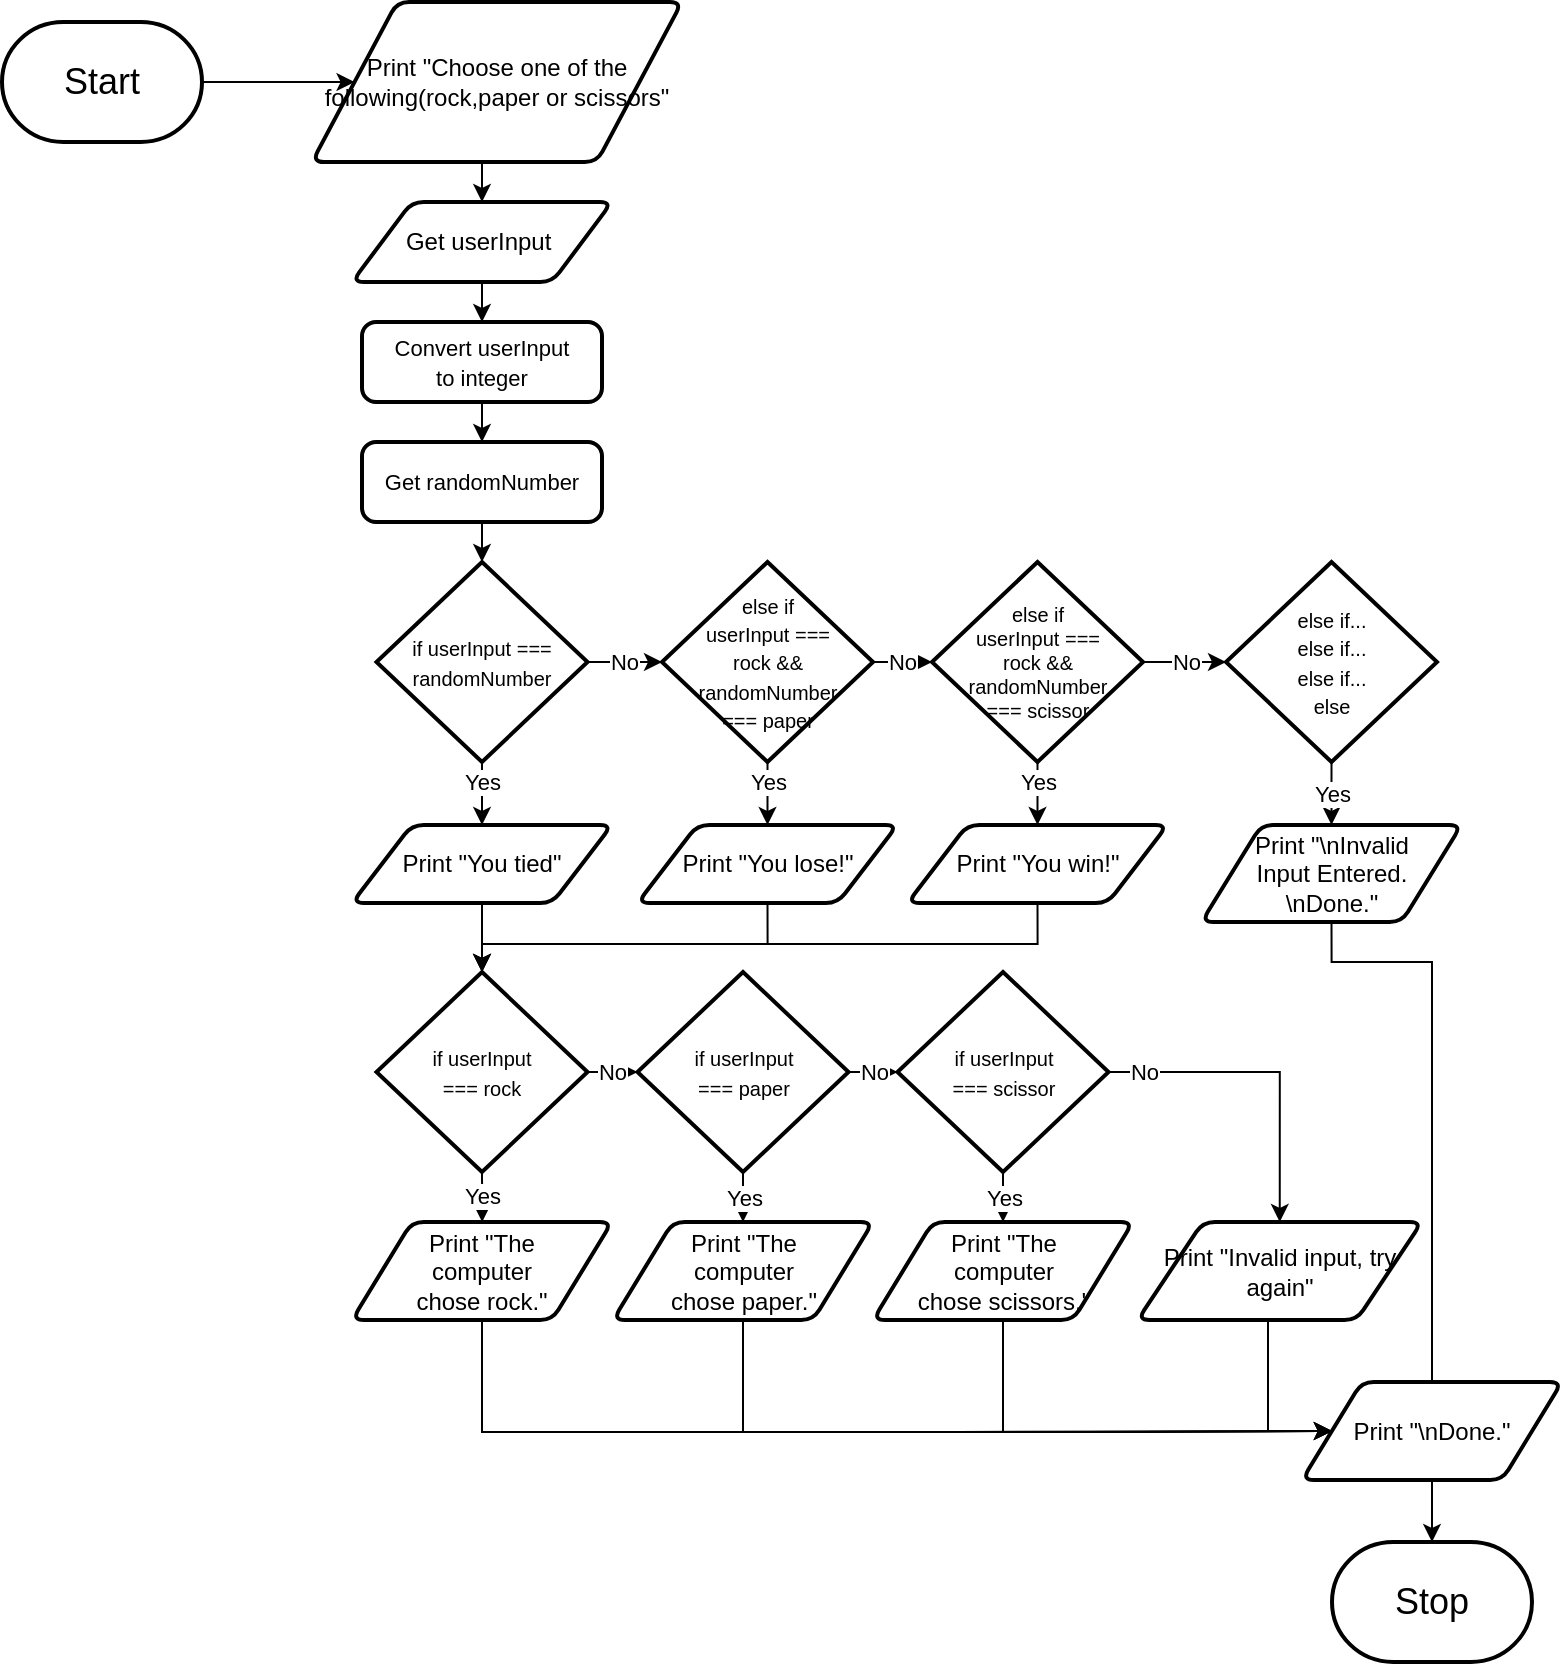 <mxfile>
    <diagram id="b1xt6cmgWp9BjfgMNRci" name="Page-1">
        <mxGraphModel dx="1078" dy="749" grid="1" gridSize="10" guides="1" tooltips="1" connect="1" arrows="1" fold="1" page="1" pageScale="1" pageWidth="827" pageHeight="1169" math="0" shadow="0">
            <root>
                <mxCell id="0"/>
                <mxCell id="1" parent="0"/>
                <mxCell id="3" style="edgeStyle=orthogonalEdgeStyle;rounded=0;orthogonalLoop=1;jettySize=auto;html=1;exitX=1;exitY=0.5;exitDx=0;exitDy=0;exitPerimeter=0;" parent="1" source="4" target="18" edge="1">
                    <mxGeometry relative="1" as="geometry">
                        <mxPoint x="160" y="210" as="targetPoint"/>
                    </mxGeometry>
                </mxCell>
                <mxCell id="4" value="&lt;font style=&quot;font-size: 18px&quot;&gt;Start&lt;/font&gt;" style="strokeWidth=2;html=1;shape=mxgraph.flowchart.terminator;whiteSpace=wrap;" parent="1" vertex="1">
                    <mxGeometry x="110" y="90" width="100" height="60" as="geometry"/>
                </mxCell>
                <mxCell id="5" style="edgeStyle=orthogonalEdgeStyle;rounded=0;orthogonalLoop=1;jettySize=auto;html=1;exitX=0.5;exitY=1;exitDx=0;exitDy=0;entryX=0.5;entryY=0;entryDx=0;entryDy=0;" parent="1" source="7" edge="1">
                    <mxGeometry relative="1" as="geometry">
                        <mxPoint x="350" y="300" as="targetPoint"/>
                    </mxGeometry>
                </mxCell>
                <mxCell id="6" style="edgeStyle=orthogonalEdgeStyle;rounded=0;orthogonalLoop=1;jettySize=auto;html=1;exitX=0.5;exitY=1;exitDx=0;exitDy=0;entryX=0.5;entryY=0;entryDx=0;entryDy=0;" parent="1" source="7" target="19" edge="1">
                    <mxGeometry relative="1" as="geometry"/>
                </mxCell>
                <mxCell id="7" value="Get userInput&amp;nbsp;" style="shape=parallelogram;html=1;strokeWidth=2;perimeter=parallelogramPerimeter;whiteSpace=wrap;rounded=1;arcSize=12;size=0.23;" parent="1" vertex="1">
                    <mxGeometry x="285" y="180" width="130" height="40" as="geometry"/>
                </mxCell>
                <mxCell id="8" style="edgeStyle=orthogonalEdgeStyle;rounded=0;orthogonalLoop=1;jettySize=auto;html=1;exitX=0.5;exitY=1;exitDx=0;exitDy=0;" parent="1" edge="1">
                    <mxGeometry relative="1" as="geometry">
                        <mxPoint x="665" y="350" as="sourcePoint"/>
                        <mxPoint x="665" y="350" as="targetPoint"/>
                    </mxGeometry>
                </mxCell>
                <mxCell id="9" value="Yes" style="edgeStyle=orthogonalEdgeStyle;rounded=0;orthogonalLoop=1;jettySize=auto;html=1;exitX=0.5;exitY=1;exitDx=0;exitDy=0;exitPerimeter=0;entryX=0.5;entryY=0;entryDx=0;entryDy=0;" parent="1" source="11" target="27" edge="1">
                    <mxGeometry x="-0.365" relative="1" as="geometry">
                        <mxPoint as="offset"/>
                    </mxGeometry>
                </mxCell>
                <mxCell id="10" value="No" style="edgeStyle=orthogonalEdgeStyle;rounded=0;orthogonalLoop=1;jettySize=auto;html=1;exitX=1;exitY=0.5;exitDx=0;exitDy=0;exitPerimeter=0;entryX=0;entryY=0.5;entryDx=0;entryDy=0;entryPerimeter=0;" parent="1" source="11" target="14" edge="1">
                    <mxGeometry x="-0.017" relative="1" as="geometry">
                        <mxPoint as="offset"/>
                    </mxGeometry>
                </mxCell>
                <mxCell id="11" value="&lt;span style=&quot;font-size: 10px&quot;&gt;else if &lt;br&gt;userInput === &lt;br&gt;rock &amp;amp;&amp;amp; randomNumber&lt;br&gt;=== paper&lt;br&gt;&lt;/span&gt;" style="strokeWidth=2;html=1;shape=mxgraph.flowchart.decision;whiteSpace=wrap;align=center;" parent="1" vertex="1">
                    <mxGeometry x="440" y="360" width="105.5" height="100" as="geometry"/>
                </mxCell>
                <mxCell id="12" value="&lt;font style=&quot;font-size: 18px&quot;&gt;Stop&lt;/font&gt;" style="strokeWidth=2;html=1;shape=mxgraph.flowchart.terminator;whiteSpace=wrap;" parent="1" vertex="1">
                    <mxGeometry x="775" y="850" width="100" height="60" as="geometry"/>
                </mxCell>
                <mxCell id="13" value="No" style="edgeStyle=orthogonalEdgeStyle;rounded=0;orthogonalLoop=1;jettySize=auto;html=1;exitX=1;exitY=0.5;exitDx=0;exitDy=0;exitPerimeter=0;entryX=0;entryY=0.5;entryDx=0;entryDy=0;entryPerimeter=0;" parent="1" source="14" target="16" edge="1">
                    <mxGeometry relative="1" as="geometry"/>
                </mxCell>
                <mxCell id="14" value="&lt;font style=&quot;font-size: 10px&quot;&gt;&lt;div&gt;else if&lt;/div&gt;&lt;div&gt;userInput ===&lt;/div&gt;&lt;div&gt;rock &amp;amp;&amp;amp; randomNumber&lt;/div&gt;&lt;div&gt;=== scissor&lt;/div&gt;&lt;/font&gt;" style="strokeWidth=2;html=1;shape=mxgraph.flowchart.decision;whiteSpace=wrap;" parent="1" vertex="1">
                    <mxGeometry x="575" y="360" width="105.5" height="100" as="geometry"/>
                </mxCell>
                <mxCell id="15" value="Yes" style="edgeStyle=orthogonalEdgeStyle;rounded=0;orthogonalLoop=1;jettySize=auto;html=1;exitX=0.5;exitY=1;exitDx=0;exitDy=0;exitPerimeter=0;entryX=0.5;entryY=0;entryDx=0;entryDy=0;" parent="1" source="16" target="32" edge="1">
                    <mxGeometry relative="1" as="geometry">
                        <mxPoint x="774.75" y="491.5" as="targetPoint"/>
                    </mxGeometry>
                </mxCell>
                <mxCell id="16" value="&lt;span style=&quot;font-size: 10px;&quot;&gt;else if...&lt;br&gt;else if... &lt;br&gt;else if...&lt;br&gt;else&lt;br&gt;&lt;/span&gt;" style="strokeWidth=2;html=1;shape=mxgraph.flowchart.decision;whiteSpace=wrap;" parent="1" vertex="1">
                    <mxGeometry x="722" y="360" width="105.5" height="100" as="geometry"/>
                </mxCell>
                <mxCell id="17" style="edgeStyle=orthogonalEdgeStyle;rounded=0;orthogonalLoop=1;jettySize=auto;html=1;exitX=0.5;exitY=1;exitDx=0;exitDy=0;entryX=0.5;entryY=0;entryDx=0;entryDy=0;" parent="1" source="18" target="7" edge="1">
                    <mxGeometry relative="1" as="geometry"/>
                </mxCell>
                <mxCell id="18" value="Print &quot;Choose one of the following(rock,paper or scissors&lt;span&gt;&quot;&lt;/span&gt;&lt;span style=&quot;font-size: 12px&quot;&gt;&lt;br&gt;&lt;/span&gt;" style="shape=parallelogram;html=1;strokeWidth=2;perimeter=parallelogramPerimeter;whiteSpace=wrap;rounded=1;arcSize=12;size=0.23;" parent="1" vertex="1">
                    <mxGeometry x="265" y="80" width="185" height="80" as="geometry"/>
                </mxCell>
                <mxCell id="19" value="&lt;span style=&quot;font-size: 11px&quot;&gt;Co&lt;/span&gt;&lt;font style=&quot;font-size: 11px&quot;&gt;nvert&amp;nbsp;&lt;span id=&quot;docs-internal-guid-adf32fb2-7fff-c617-634c-70962569ef87&quot;&gt;&lt;span style=&quot;background-color: transparent ; vertical-align: baseline&quot;&gt;userInput&lt;br&gt;to integer&lt;/span&gt;&lt;/span&gt;&lt;/font&gt;" style="rounded=1;whiteSpace=wrap;html=1;absoluteArcSize=1;arcSize=14;strokeWidth=2;" parent="1" vertex="1">
                    <mxGeometry x="290" y="240" width="120" height="40" as="geometry"/>
                </mxCell>
                <mxCell id="20" style="edgeStyle=orthogonalEdgeStyle;rounded=0;orthogonalLoop=1;jettySize=auto;html=1;exitX=0.5;exitY=1;exitDx=0;exitDy=0;entryX=0.5;entryY=0;entryDx=0;entryDy=0;entryPerimeter=0;" parent="1" target="23" edge="1">
                    <mxGeometry relative="1" as="geometry">
                        <mxPoint x="350" y="340" as="sourcePoint"/>
                    </mxGeometry>
                </mxCell>
                <mxCell id="21" value="Yes" style="edgeStyle=orthogonalEdgeStyle;rounded=0;orthogonalLoop=1;jettySize=auto;html=1;exitX=0.5;exitY=1;exitDx=0;exitDy=0;exitPerimeter=0;entryX=0.5;entryY=0;entryDx=0;entryDy=0;" parent="1" source="23" target="25" edge="1">
                    <mxGeometry x="-0.365" relative="1" as="geometry">
                        <mxPoint x="349.556" y="490" as="targetPoint"/>
                        <mxPoint as="offset"/>
                    </mxGeometry>
                </mxCell>
                <mxCell id="22" value="No" style="edgeStyle=orthogonalEdgeStyle;rounded=0;orthogonalLoop=1;jettySize=auto;html=1;exitX=1;exitY=0.5;exitDx=0;exitDy=0;exitPerimeter=0;entryX=0;entryY=0.5;entryDx=0;entryDy=0;entryPerimeter=0;" parent="1" source="23" target="11" edge="1">
                    <mxGeometry relative="1" as="geometry">
                        <mxPoint x="460" y="410" as="targetPoint"/>
                    </mxGeometry>
                </mxCell>
                <mxCell id="23" value="&lt;span style=&quot;font-size: 10px&quot;&gt;if userInput === randomNumber&lt;/span&gt;" style="strokeWidth=2;html=1;shape=mxgraph.flowchart.decision;whiteSpace=wrap;" parent="1" vertex="1">
                    <mxGeometry x="297.25" y="360" width="105.5" height="100" as="geometry"/>
                </mxCell>
                <mxCell id="24" style="edgeStyle=orthogonalEdgeStyle;rounded=0;orthogonalLoop=1;jettySize=auto;html=1;exitX=0.5;exitY=1;exitDx=0;exitDy=0;entryX=0.5;entryY=0;entryDx=0;entryDy=0;entryPerimeter=0;" parent="1" source="25" target="35" edge="1">
                    <mxGeometry relative="1" as="geometry">
                        <mxPoint x="350.333" y="600" as="targetPoint"/>
                    </mxGeometry>
                </mxCell>
                <mxCell id="25" value="Print &quot;You tied&quot;" style="shape=parallelogram;html=1;strokeWidth=2;perimeter=parallelogramPerimeter;whiteSpace=wrap;rounded=1;arcSize=12;size=0.23;" parent="1" vertex="1">
                    <mxGeometry x="285" y="491.5" width="130" height="39" as="geometry"/>
                </mxCell>
                <mxCell id="26" style="edgeStyle=orthogonalEdgeStyle;rounded=0;orthogonalLoop=1;jettySize=auto;html=1;exitX=0.5;exitY=1;exitDx=0;exitDy=0;" parent="1" source="27" target="35" edge="1">
                    <mxGeometry relative="1" as="geometry">
                        <Array as="points">
                            <mxPoint x="493" y="551"/>
                            <mxPoint x="350" y="551"/>
                        </Array>
                    </mxGeometry>
                </mxCell>
                <mxCell id="27" value="Print &quot;You lose!&quot;" style="shape=parallelogram;html=1;strokeWidth=2;perimeter=parallelogramPerimeter;whiteSpace=wrap;rounded=1;arcSize=12;size=0.23;" parent="1" vertex="1">
                    <mxGeometry x="427.75" y="491.5" width="130" height="39" as="geometry"/>
                </mxCell>
                <mxCell id="28" value="Yes" style="edgeStyle=orthogonalEdgeStyle;rounded=0;orthogonalLoop=1;jettySize=auto;html=1;exitX=0.5;exitY=1;exitDx=0;exitDy=0;exitPerimeter=0;entryX=0.5;entryY=0;entryDx=0;entryDy=0;" parent="1" source="14" target="30" edge="1">
                    <mxGeometry x="-0.365" relative="1" as="geometry">
                        <mxPoint x="502.75" y="470.0" as="sourcePoint"/>
                        <mxPoint x="502.75" y="501.5" as="targetPoint"/>
                        <mxPoint as="offset"/>
                    </mxGeometry>
                </mxCell>
                <mxCell id="29" style="edgeStyle=orthogonalEdgeStyle;rounded=0;orthogonalLoop=1;jettySize=auto;html=1;exitX=0.5;exitY=1;exitDx=0;exitDy=0;entryX=0.5;entryY=0;entryDx=0;entryDy=0;entryPerimeter=0;" parent="1" source="30" target="35" edge="1">
                    <mxGeometry relative="1" as="geometry">
                        <Array as="points">
                            <mxPoint x="628" y="551"/>
                            <mxPoint x="350" y="551"/>
                        </Array>
                    </mxGeometry>
                </mxCell>
                <mxCell id="30" value="Print &quot;You win!&quot;" style="shape=parallelogram;html=1;strokeWidth=2;perimeter=parallelogramPerimeter;whiteSpace=wrap;rounded=1;arcSize=12;size=0.23;" parent="1" vertex="1">
                    <mxGeometry x="562.75" y="491.5" width="130" height="39" as="geometry"/>
                </mxCell>
                <mxCell id="31" style="edgeStyle=orthogonalEdgeStyle;rounded=0;orthogonalLoop=1;jettySize=auto;html=1;exitX=0.5;exitY=1;exitDx=0;exitDy=0;" parent="1" source="32" target="12" edge="1">
                    <mxGeometry relative="1" as="geometry">
                        <Array as="points">
                            <mxPoint x="775" y="560"/>
                            <mxPoint x="825" y="560"/>
                        </Array>
                    </mxGeometry>
                </mxCell>
                <mxCell id="32" value="Print &quot;\nInvalid &lt;br&gt;Input Entered.&lt;br&gt;\nDone.&quot;" style="shape=parallelogram;html=1;strokeWidth=2;perimeter=parallelogramPerimeter;whiteSpace=wrap;rounded=1;arcSize=12;size=0.23;" parent="1" vertex="1">
                    <mxGeometry x="709.75" y="491.5" width="130" height="48.5" as="geometry"/>
                </mxCell>
                <mxCell id="33" value="Yes" style="edgeStyle=orthogonalEdgeStyle;rounded=0;orthogonalLoop=1;jettySize=auto;html=1;exitX=0.5;exitY=1;exitDx=0;exitDy=0;exitPerimeter=0;" parent="1" source="35" edge="1">
                    <mxGeometry relative="1" as="geometry">
                        <mxPoint x="350.091" y="690" as="targetPoint"/>
                    </mxGeometry>
                </mxCell>
                <mxCell id="34" value="No" style="edgeStyle=orthogonalEdgeStyle;rounded=0;orthogonalLoop=1;jettySize=auto;html=1;exitX=1;exitY=0.5;exitDx=0;exitDy=0;exitPerimeter=0;" parent="1" source="35" target="38" edge="1">
                    <mxGeometry relative="1" as="geometry"/>
                </mxCell>
                <mxCell id="35" value="&lt;span style=&quot;font-size: 10px;&quot;&gt;if userInput &lt;br&gt;=== rock&lt;/span&gt;" style="strokeWidth=2;html=1;shape=mxgraph.flowchart.decision;whiteSpace=wrap;" parent="1" vertex="1">
                    <mxGeometry x="297.25" y="565" width="105.5" height="100" as="geometry"/>
                </mxCell>
                <mxCell id="36" value="Yes" style="edgeStyle=orthogonalEdgeStyle;rounded=0;orthogonalLoop=1;jettySize=auto;html=1;exitX=0.5;exitY=1;exitDx=0;exitDy=0;exitPerimeter=0;entryX=0.5;entryY=0;entryDx=0;entryDy=0;" parent="1" source="38" target="45" edge="1">
                    <mxGeometry relative="1" as="geometry"/>
                </mxCell>
                <mxCell id="37" value="No" style="edgeStyle=orthogonalEdgeStyle;rounded=0;orthogonalLoop=1;jettySize=auto;html=1;exitX=1;exitY=0.5;exitDx=0;exitDy=0;exitPerimeter=0;entryX=0;entryY=0.5;entryDx=0;entryDy=0;entryPerimeter=0;" parent="1" source="38" target="41" edge="1">
                    <mxGeometry relative="1" as="geometry"/>
                </mxCell>
                <mxCell id="38" value="&lt;span style=&quot;font-size: 10px;&quot;&gt;if userInput &lt;br&gt;=== paper&lt;/span&gt;" style="strokeWidth=2;html=1;shape=mxgraph.flowchart.decision;whiteSpace=wrap;" parent="1" vertex="1">
                    <mxGeometry x="427.75" y="565" width="105.5" height="100" as="geometry"/>
                </mxCell>
                <mxCell id="39" value="Yes" style="edgeStyle=orthogonalEdgeStyle;rounded=0;orthogonalLoop=1;jettySize=auto;html=1;exitX=0.5;exitY=1;exitDx=0;exitDy=0;exitPerimeter=0;entryX=0.5;entryY=0;entryDx=0;entryDy=0;" parent="1" source="41" target="47" edge="1">
                    <mxGeometry relative="1" as="geometry"/>
                </mxCell>
                <mxCell id="40" value="No" style="edgeStyle=orthogonalEdgeStyle;rounded=0;orthogonalLoop=1;jettySize=auto;html=1;exitX=1;exitY=0.5;exitDx=0;exitDy=0;exitPerimeter=0;entryX=0.5;entryY=0;entryDx=0;entryDy=0;" parent="1" source="41" target="49" edge="1">
                    <mxGeometry x="-0.783" relative="1" as="geometry">
                        <mxPoint x="690" y="615.0" as="targetPoint"/>
                        <mxPoint as="offset"/>
                    </mxGeometry>
                </mxCell>
                <mxCell id="41" value="&lt;span style=&quot;font-size: 10px;&quot;&gt;if userInput &lt;br&gt;=== scissor&lt;/span&gt;" style="strokeWidth=2;html=1;shape=mxgraph.flowchart.decision;whiteSpace=wrap;" parent="1" vertex="1">
                    <mxGeometry x="557.75" y="565" width="105.5" height="100" as="geometry"/>
                </mxCell>
                <mxCell id="42" style="edgeStyle=orthogonalEdgeStyle;rounded=0;orthogonalLoop=1;jettySize=auto;html=1;exitX=0.5;exitY=1;exitDx=0;exitDy=0;entryX=0;entryY=0.5;entryDx=0;entryDy=0;" parent="1" source="43" target="50" edge="1">
                    <mxGeometry relative="1" as="geometry">
                        <Array as="points">
                            <mxPoint x="350" y="795"/>
                            <mxPoint x="588" y="795"/>
                        </Array>
                    </mxGeometry>
                </mxCell>
                <mxCell id="43" value="Print &quot;The &lt;br&gt;computer &lt;br&gt;chose rock.&quot;" style="shape=parallelogram;html=1;strokeWidth=2;perimeter=parallelogramPerimeter;whiteSpace=wrap;rounded=1;arcSize=12;size=0.23;" parent="1" vertex="1">
                    <mxGeometry x="285" y="690" width="130" height="49" as="geometry"/>
                </mxCell>
                <mxCell id="44" style="edgeStyle=orthogonalEdgeStyle;rounded=0;orthogonalLoop=1;jettySize=auto;html=1;exitX=0.5;exitY=1;exitDx=0;exitDy=0;entryX=0;entryY=0.5;entryDx=0;entryDy=0;" parent="1" source="45" target="50" edge="1">
                    <mxGeometry relative="1" as="geometry">
                        <mxPoint x="660" y="840" as="targetPoint"/>
                        <Array as="points">
                            <mxPoint x="481" y="795"/>
                            <mxPoint x="653" y="795"/>
                        </Array>
                    </mxGeometry>
                </mxCell>
                <mxCell id="45" value="Print &quot;The &lt;br&gt;computer &lt;br&gt;chose paper.&quot;" style="shape=parallelogram;html=1;strokeWidth=2;perimeter=parallelogramPerimeter;whiteSpace=wrap;rounded=1;arcSize=12;size=0.23;" parent="1" vertex="1">
                    <mxGeometry x="415.5" y="690" width="130" height="49" as="geometry"/>
                </mxCell>
                <mxCell id="46" style="edgeStyle=orthogonalEdgeStyle;rounded=0;orthogonalLoop=1;jettySize=auto;html=1;entryX=0;entryY=0.5;entryDx=0;entryDy=0;" parent="1" source="47" target="50" edge="1">
                    <mxGeometry relative="1" as="geometry">
                        <Array as="points">
                            <mxPoint x="611" y="795"/>
                            <mxPoint x="680" y="795"/>
                        </Array>
                    </mxGeometry>
                </mxCell>
                <mxCell id="47" value="Print &quot;The &lt;br&gt;computer &lt;br&gt;chose scissors.&quot;" style="shape=parallelogram;html=1;strokeWidth=2;perimeter=parallelogramPerimeter;whiteSpace=wrap;rounded=1;arcSize=12;size=0.23;" parent="1" vertex="1">
                    <mxGeometry x="545.5" y="690" width="130" height="49" as="geometry"/>
                </mxCell>
                <mxCell id="48" style="edgeStyle=orthogonalEdgeStyle;rounded=0;orthogonalLoop=1;jettySize=auto;html=1;exitX=0.5;exitY=1;exitDx=0;exitDy=0;entryX=0;entryY=0.5;entryDx=0;entryDy=0;" parent="1" source="49" target="50" edge="1">
                    <mxGeometry relative="1" as="geometry">
                        <Array as="points">
                            <mxPoint x="743" y="795"/>
                        </Array>
                    </mxGeometry>
                </mxCell>
                <mxCell id="49" value="Print &quot;Invalid input, try again&quot;" style="shape=parallelogram;html=1;strokeWidth=2;perimeter=parallelogramPerimeter;whiteSpace=wrap;rounded=1;arcSize=12;size=0.23;" parent="1" vertex="1">
                    <mxGeometry x="677.75" y="690" width="142.25" height="49" as="geometry"/>
                </mxCell>
                <mxCell id="50" value="Print &quot;\nDone.&quot;" style="shape=parallelogram;html=1;strokeWidth=2;perimeter=parallelogramPerimeter;whiteSpace=wrap;rounded=1;arcSize=12;size=0.23;" parent="1" vertex="1">
                    <mxGeometry x="760" y="770" width="130" height="49" as="geometry"/>
                </mxCell>
                <mxCell id="51" value="&lt;span style=&quot;font-size: 11px&quot;&gt;Get randomNumber&lt;/span&gt;" style="rounded=1;whiteSpace=wrap;html=1;absoluteArcSize=1;arcSize=14;strokeWidth=2;" parent="1" vertex="1">
                    <mxGeometry x="290" y="300" width="120" height="40" as="geometry"/>
                </mxCell>
            </root>
        </mxGraphModel>
    </diagram>
</mxfile>